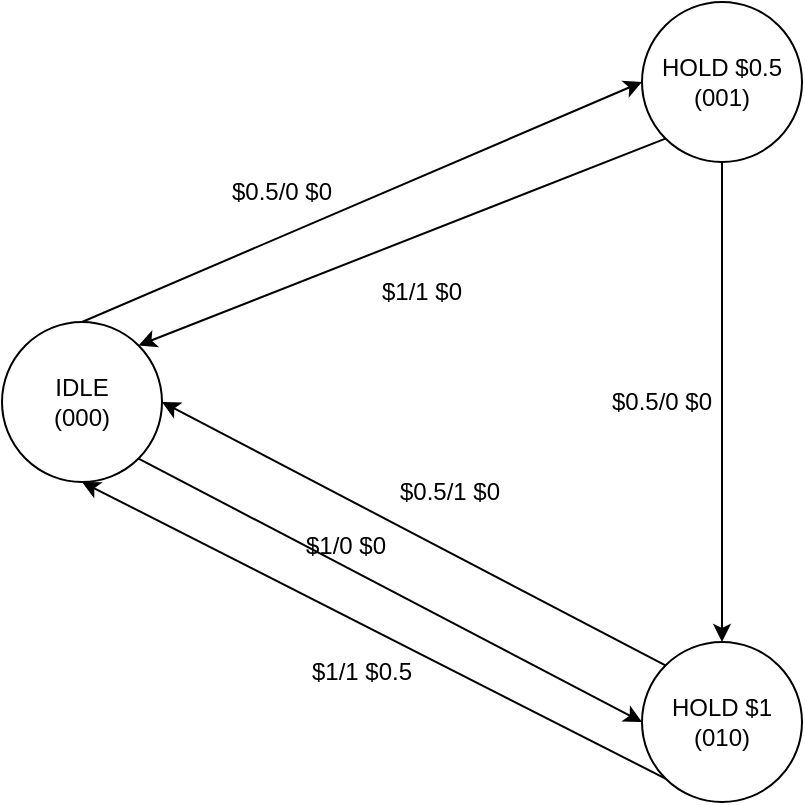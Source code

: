 <mxfile version="24.2.5" type="device">
  <diagram name="Page-1" id="bQR7UOkWugntoa___96g">
    <mxGraphModel dx="1077" dy="506" grid="1" gridSize="10" guides="1" tooltips="1" connect="1" arrows="1" fold="1" page="1" pageScale="1" pageWidth="827" pageHeight="1169" math="0" shadow="0">
      <root>
        <mxCell id="0" />
        <mxCell id="1" parent="0" />
        <mxCell id="sWdLYpBT3khQm2cSGSZ_-1" value="IDLE&lt;div&gt;(000)&lt;/div&gt;" style="ellipse;whiteSpace=wrap;html=1;aspect=fixed;" vertex="1" parent="1">
          <mxGeometry x="160" y="240" width="80" height="80" as="geometry" />
        </mxCell>
        <mxCell id="sWdLYpBT3khQm2cSGSZ_-2" value="HOLD $1&lt;div&gt;(010)&lt;/div&gt;" style="ellipse;whiteSpace=wrap;html=1;aspect=fixed;" vertex="1" parent="1">
          <mxGeometry x="480" y="400" width="80" height="80" as="geometry" />
        </mxCell>
        <mxCell id="sWdLYpBT3khQm2cSGSZ_-7" style="edgeStyle=orthogonalEdgeStyle;rounded=0;orthogonalLoop=1;jettySize=auto;html=1;exitX=0.5;exitY=1;exitDx=0;exitDy=0;entryX=0.5;entryY=0;entryDx=0;entryDy=0;" edge="1" parent="1" source="sWdLYpBT3khQm2cSGSZ_-3" target="sWdLYpBT3khQm2cSGSZ_-2">
          <mxGeometry relative="1" as="geometry" />
        </mxCell>
        <mxCell id="sWdLYpBT3khQm2cSGSZ_-3" value="HOLD $0.5&lt;div&gt;(001)&lt;/div&gt;" style="ellipse;whiteSpace=wrap;html=1;aspect=fixed;" vertex="1" parent="1">
          <mxGeometry x="480" y="80" width="80" height="80" as="geometry" />
        </mxCell>
        <mxCell id="sWdLYpBT3khQm2cSGSZ_-4" value="" style="endArrow=classic;html=1;rounded=0;exitX=0.5;exitY=0;exitDx=0;exitDy=0;entryX=0;entryY=0.5;entryDx=0;entryDy=0;" edge="1" parent="1" source="sWdLYpBT3khQm2cSGSZ_-1" target="sWdLYpBT3khQm2cSGSZ_-3">
          <mxGeometry width="50" height="50" relative="1" as="geometry">
            <mxPoint x="260" y="290" as="sourcePoint" />
            <mxPoint x="310" y="240" as="targetPoint" />
          </mxGeometry>
        </mxCell>
        <mxCell id="sWdLYpBT3khQm2cSGSZ_-5" value="" style="endArrow=classic;html=1;rounded=0;exitX=0;exitY=1;exitDx=0;exitDy=0;entryX=1;entryY=0;entryDx=0;entryDy=0;" edge="1" parent="1" source="sWdLYpBT3khQm2cSGSZ_-3" target="sWdLYpBT3khQm2cSGSZ_-1">
          <mxGeometry width="50" height="50" relative="1" as="geometry">
            <mxPoint x="560" y="170" as="sourcePoint" />
            <mxPoint x="280" y="290" as="targetPoint" />
          </mxGeometry>
        </mxCell>
        <mxCell id="sWdLYpBT3khQm2cSGSZ_-9" value="" style="endArrow=classic;html=1;rounded=0;exitX=0;exitY=0;exitDx=0;exitDy=0;entryX=1;entryY=0.5;entryDx=0;entryDy=0;" edge="1" parent="1" source="sWdLYpBT3khQm2cSGSZ_-2" target="sWdLYpBT3khQm2cSGSZ_-1">
          <mxGeometry width="50" height="50" relative="1" as="geometry">
            <mxPoint x="260" y="290" as="sourcePoint" />
            <mxPoint x="310" y="240" as="targetPoint" />
          </mxGeometry>
        </mxCell>
        <mxCell id="sWdLYpBT3khQm2cSGSZ_-10" value="" style="endArrow=classic;html=1;rounded=0;exitX=1;exitY=1;exitDx=0;exitDy=0;entryX=0;entryY=0.5;entryDx=0;entryDy=0;" edge="1" parent="1" source="sWdLYpBT3khQm2cSGSZ_-1" target="sWdLYpBT3khQm2cSGSZ_-2">
          <mxGeometry width="50" height="50" relative="1" as="geometry">
            <mxPoint x="260" y="290" as="sourcePoint" />
            <mxPoint x="310" y="240" as="targetPoint" />
          </mxGeometry>
        </mxCell>
        <mxCell id="sWdLYpBT3khQm2cSGSZ_-11" value="" style="endArrow=classic;html=1;rounded=0;entryX=0.5;entryY=1;entryDx=0;entryDy=0;exitX=0;exitY=1;exitDx=0;exitDy=0;" edge="1" parent="1" source="sWdLYpBT3khQm2cSGSZ_-2" target="sWdLYpBT3khQm2cSGSZ_-1">
          <mxGeometry width="50" height="50" relative="1" as="geometry">
            <mxPoint x="230" y="460" as="sourcePoint" />
            <mxPoint x="310" y="240" as="targetPoint" />
          </mxGeometry>
        </mxCell>
        <mxCell id="sWdLYpBT3khQm2cSGSZ_-12" value="$0.5/0 $0" style="text;html=1;align=center;verticalAlign=middle;whiteSpace=wrap;rounded=0;" vertex="1" parent="1">
          <mxGeometry x="270" y="160" width="60" height="30" as="geometry" />
        </mxCell>
        <mxCell id="sWdLYpBT3khQm2cSGSZ_-13" value="$1/1 $0" style="text;html=1;align=center;verticalAlign=middle;whiteSpace=wrap;rounded=0;" vertex="1" parent="1">
          <mxGeometry x="340" y="210" width="60" height="30" as="geometry" />
        </mxCell>
        <mxCell id="sWdLYpBT3khQm2cSGSZ_-14" value="$0.5/1 $0" style="text;html=1;align=center;verticalAlign=middle;whiteSpace=wrap;rounded=0;" vertex="1" parent="1">
          <mxGeometry x="354" y="310" width="60" height="30" as="geometry" />
        </mxCell>
        <mxCell id="sWdLYpBT3khQm2cSGSZ_-15" value="$1/0 $0" style="text;html=1;align=center;verticalAlign=middle;whiteSpace=wrap;rounded=0;" vertex="1" parent="1">
          <mxGeometry x="302" y="337" width="60" height="30" as="geometry" />
        </mxCell>
        <mxCell id="sWdLYpBT3khQm2cSGSZ_-16" value="$1/1 $0.5" style="text;html=1;align=center;verticalAlign=middle;whiteSpace=wrap;rounded=0;" vertex="1" parent="1">
          <mxGeometry x="310" y="400" width="60" height="30" as="geometry" />
        </mxCell>
        <mxCell id="sWdLYpBT3khQm2cSGSZ_-17" value="$0.5/0 $0" style="text;html=1;align=center;verticalAlign=middle;whiteSpace=wrap;rounded=0;" vertex="1" parent="1">
          <mxGeometry x="460" y="265" width="60" height="30" as="geometry" />
        </mxCell>
      </root>
    </mxGraphModel>
  </diagram>
</mxfile>
